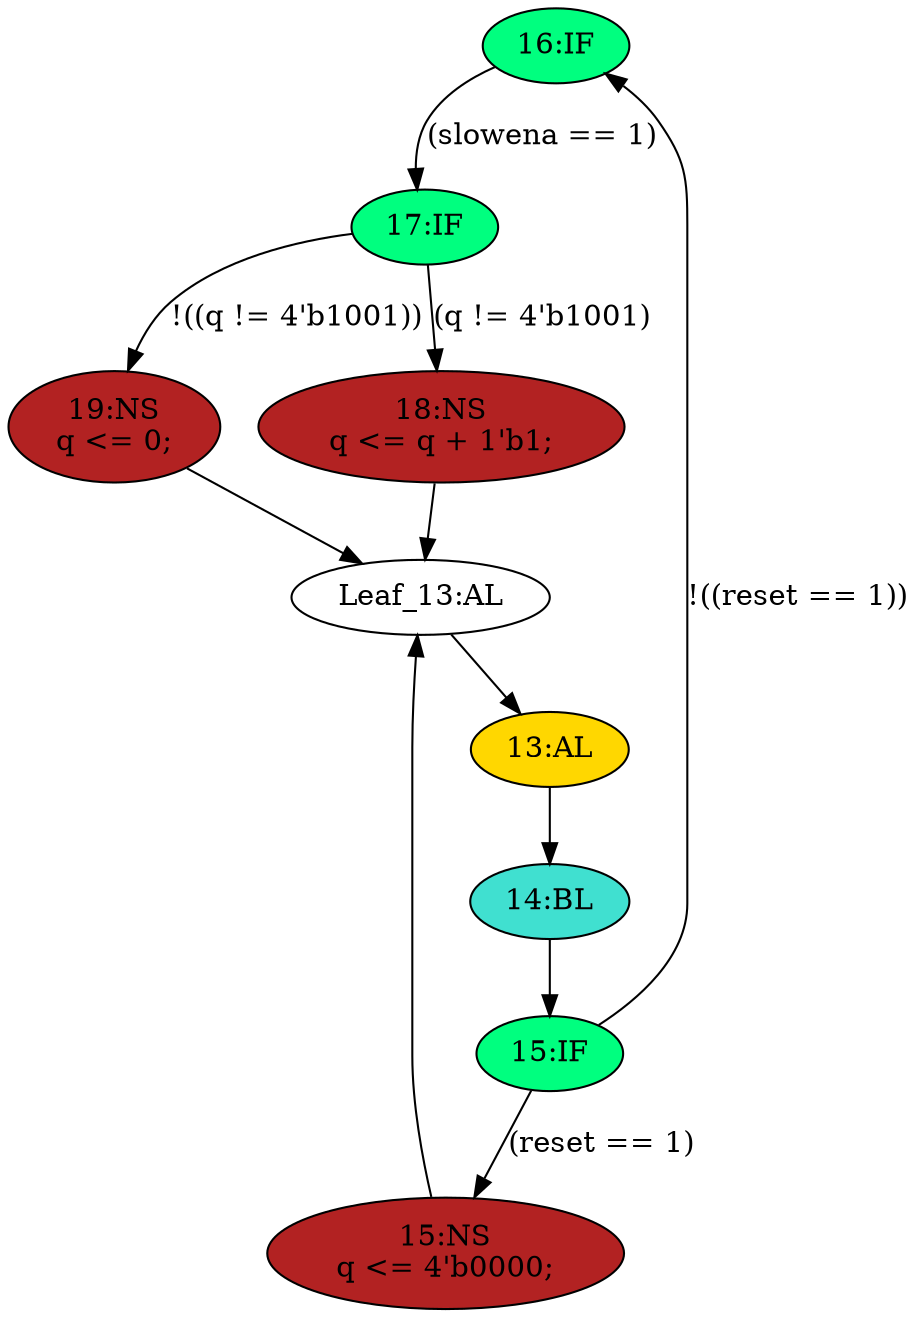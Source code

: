 strict digraph "compose( ,  )" {
	node [label="\N"];
	"16:IF"	[ast="<pyverilog.vparser.ast.IfStatement object at 0x7fad7f8e4610>",
		fillcolor=springgreen,
		label="16:IF",
		statements="[]",
		style=filled,
		typ=IfStatement];
	"17:IF"	[ast="<pyverilog.vparser.ast.IfStatement object at 0x7fad7f8f2390>",
		fillcolor=springgreen,
		label="17:IF",
		statements="[]",
		style=filled,
		typ=IfStatement];
	"16:IF" -> "17:IF"	[cond="['slowena']",
		label="(slowena == 1)",
		lineno=16];
	"18:NS"	[ast="<pyverilog.vparser.ast.NonblockingSubstitution object at 0x7fad7f8f2450>",
		fillcolor=firebrick,
		label="18:NS
q <= q + 1'b1;",
		statements="[<pyverilog.vparser.ast.NonblockingSubstitution object at 0x7fad7f8f2450>]",
		style=filled,
		typ=NonblockingSubstitution];
	"17:IF" -> "18:NS"	[cond="['q']",
		label="(q != 4'b1001)",
		lineno=17];
	"19:NS"	[ast="<pyverilog.vparser.ast.NonblockingSubstitution object at 0x7fad7f8fd610>",
		fillcolor=firebrick,
		label="19:NS
q <= 0;",
		statements="[<pyverilog.vparser.ast.NonblockingSubstitution object at 0x7fad7f8fd610>]",
		style=filled,
		typ=NonblockingSubstitution];
	"17:IF" -> "19:NS"	[cond="['q']",
		label="!((q != 4'b1001))",
		lineno=17];
	"14:BL"	[ast="<pyverilog.vparser.ast.Block object at 0x7fad7f9750d0>",
		fillcolor=turquoise,
		label="14:BL",
		statements="[]",
		style=filled,
		typ=Block];
	"15:IF"	[ast="<pyverilog.vparser.ast.IfStatement object at 0x7fad7f896810>",
		fillcolor=springgreen,
		label="15:IF",
		statements="[]",
		style=filled,
		typ=IfStatement];
	"14:BL" -> "15:IF"	[cond="[]",
		lineno=None];
	"Leaf_13:AL"	[def_var="['q']",
		label="Leaf_13:AL"];
	"18:NS" -> "Leaf_13:AL"	[cond="[]",
		lineno=None];
	"15:IF" -> "16:IF"	[cond="['reset']",
		label="!((reset == 1))",
		lineno=15];
	"15:NS"	[ast="<pyverilog.vparser.ast.NonblockingSubstitution object at 0x7fad7f896750>",
		fillcolor=firebrick,
		label="15:NS
q <= 4'b0000;",
		statements="[<pyverilog.vparser.ast.NonblockingSubstitution object at 0x7fad7f896750>]",
		style=filled,
		typ=NonblockingSubstitution];
	"15:IF" -> "15:NS"	[cond="['reset']",
		label="(reset == 1)",
		lineno=15];
	"19:NS" -> "Leaf_13:AL"	[cond="[]",
		lineno=None];
	"13:AL"	[ast="<pyverilog.vparser.ast.Always object at 0x7fad7f975390>",
		clk_sens=True,
		fillcolor=gold,
		label="13:AL",
		sens="['clk']",
		statements="[]",
		style=filled,
		typ=Always,
		use_var="['reset', 'q', 'slowena']"];
	"Leaf_13:AL" -> "13:AL";
	"15:NS" -> "Leaf_13:AL"	[cond="[]",
		lineno=None];
	"13:AL" -> "14:BL"	[cond="[]",
		lineno=None];
}
